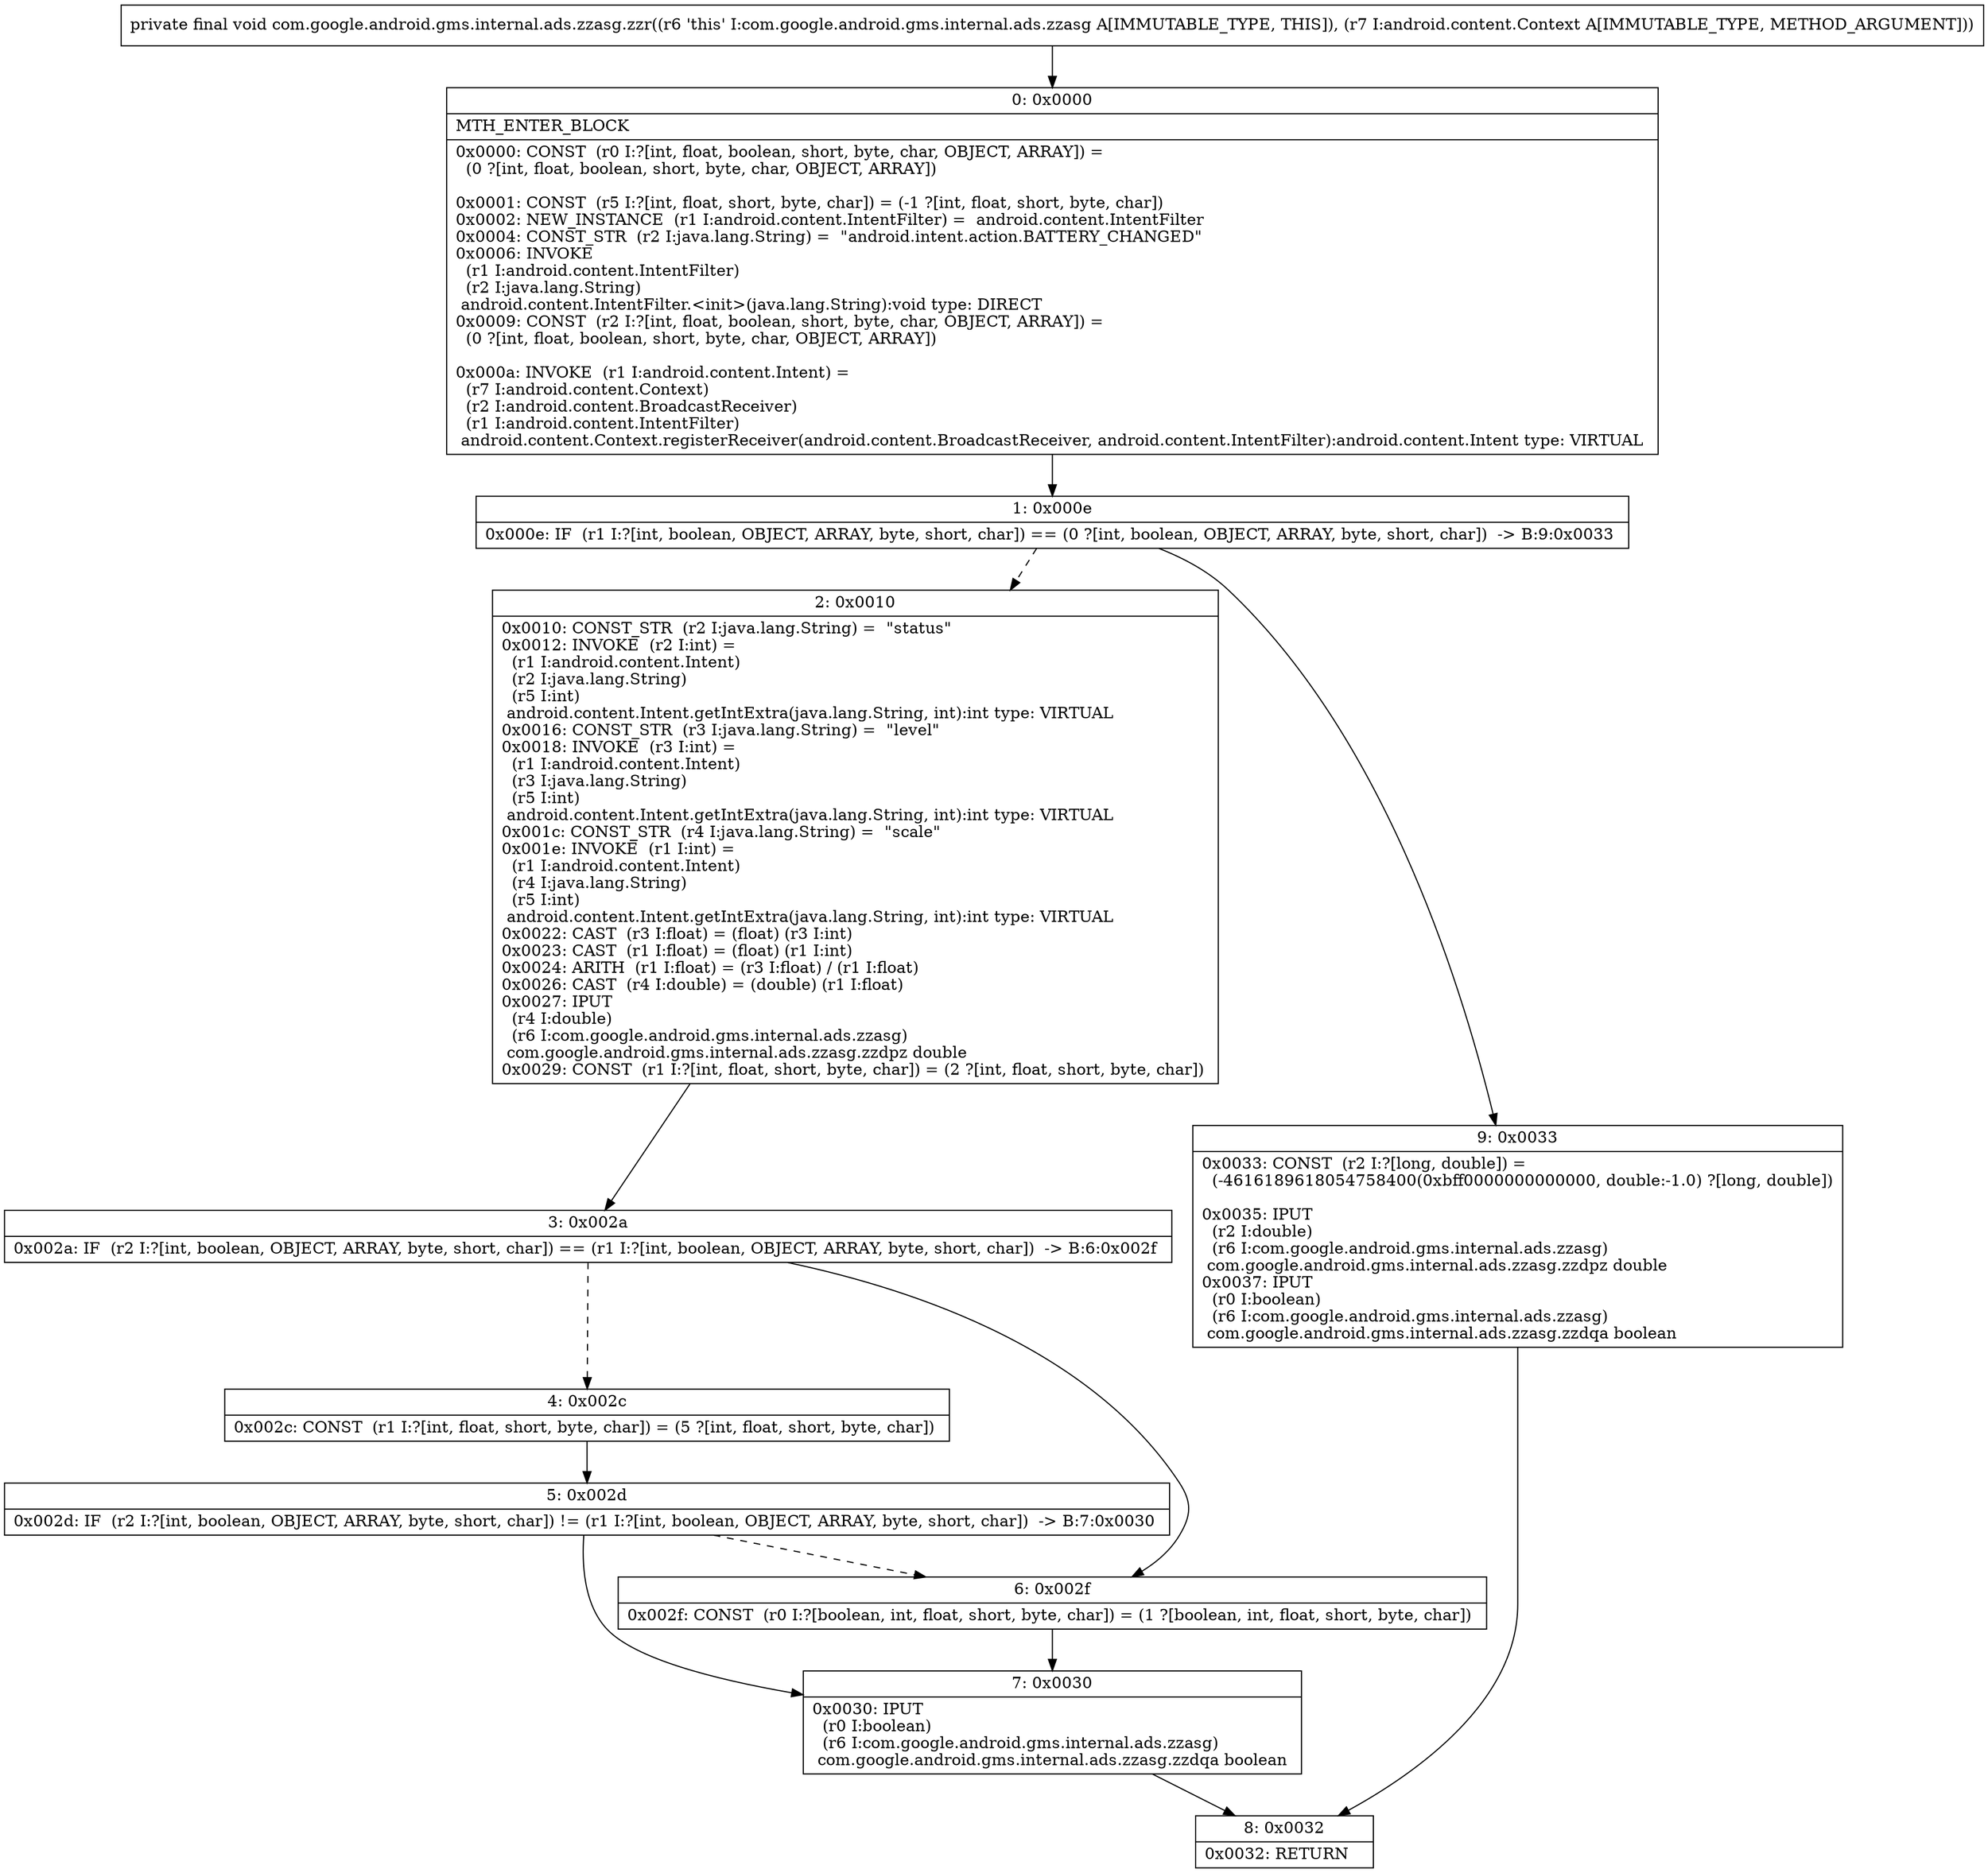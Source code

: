digraph "CFG forcom.google.android.gms.internal.ads.zzasg.zzr(Landroid\/content\/Context;)V" {
Node_0 [shape=record,label="{0\:\ 0x0000|MTH_ENTER_BLOCK\l|0x0000: CONST  (r0 I:?[int, float, boolean, short, byte, char, OBJECT, ARRAY]) = \l  (0 ?[int, float, boolean, short, byte, char, OBJECT, ARRAY])\l \l0x0001: CONST  (r5 I:?[int, float, short, byte, char]) = (\-1 ?[int, float, short, byte, char]) \l0x0002: NEW_INSTANCE  (r1 I:android.content.IntentFilter) =  android.content.IntentFilter \l0x0004: CONST_STR  (r2 I:java.lang.String) =  \"android.intent.action.BATTERY_CHANGED\" \l0x0006: INVOKE  \l  (r1 I:android.content.IntentFilter)\l  (r2 I:java.lang.String)\l android.content.IntentFilter.\<init\>(java.lang.String):void type: DIRECT \l0x0009: CONST  (r2 I:?[int, float, boolean, short, byte, char, OBJECT, ARRAY]) = \l  (0 ?[int, float, boolean, short, byte, char, OBJECT, ARRAY])\l \l0x000a: INVOKE  (r1 I:android.content.Intent) = \l  (r7 I:android.content.Context)\l  (r2 I:android.content.BroadcastReceiver)\l  (r1 I:android.content.IntentFilter)\l android.content.Context.registerReceiver(android.content.BroadcastReceiver, android.content.IntentFilter):android.content.Intent type: VIRTUAL \l}"];
Node_1 [shape=record,label="{1\:\ 0x000e|0x000e: IF  (r1 I:?[int, boolean, OBJECT, ARRAY, byte, short, char]) == (0 ?[int, boolean, OBJECT, ARRAY, byte, short, char])  \-\> B:9:0x0033 \l}"];
Node_2 [shape=record,label="{2\:\ 0x0010|0x0010: CONST_STR  (r2 I:java.lang.String) =  \"status\" \l0x0012: INVOKE  (r2 I:int) = \l  (r1 I:android.content.Intent)\l  (r2 I:java.lang.String)\l  (r5 I:int)\l android.content.Intent.getIntExtra(java.lang.String, int):int type: VIRTUAL \l0x0016: CONST_STR  (r3 I:java.lang.String) =  \"level\" \l0x0018: INVOKE  (r3 I:int) = \l  (r1 I:android.content.Intent)\l  (r3 I:java.lang.String)\l  (r5 I:int)\l android.content.Intent.getIntExtra(java.lang.String, int):int type: VIRTUAL \l0x001c: CONST_STR  (r4 I:java.lang.String) =  \"scale\" \l0x001e: INVOKE  (r1 I:int) = \l  (r1 I:android.content.Intent)\l  (r4 I:java.lang.String)\l  (r5 I:int)\l android.content.Intent.getIntExtra(java.lang.String, int):int type: VIRTUAL \l0x0022: CAST  (r3 I:float) = (float) (r3 I:int) \l0x0023: CAST  (r1 I:float) = (float) (r1 I:int) \l0x0024: ARITH  (r1 I:float) = (r3 I:float) \/ (r1 I:float) \l0x0026: CAST  (r4 I:double) = (double) (r1 I:float) \l0x0027: IPUT  \l  (r4 I:double)\l  (r6 I:com.google.android.gms.internal.ads.zzasg)\l com.google.android.gms.internal.ads.zzasg.zzdpz double \l0x0029: CONST  (r1 I:?[int, float, short, byte, char]) = (2 ?[int, float, short, byte, char]) \l}"];
Node_3 [shape=record,label="{3\:\ 0x002a|0x002a: IF  (r2 I:?[int, boolean, OBJECT, ARRAY, byte, short, char]) == (r1 I:?[int, boolean, OBJECT, ARRAY, byte, short, char])  \-\> B:6:0x002f \l}"];
Node_4 [shape=record,label="{4\:\ 0x002c|0x002c: CONST  (r1 I:?[int, float, short, byte, char]) = (5 ?[int, float, short, byte, char]) \l}"];
Node_5 [shape=record,label="{5\:\ 0x002d|0x002d: IF  (r2 I:?[int, boolean, OBJECT, ARRAY, byte, short, char]) != (r1 I:?[int, boolean, OBJECT, ARRAY, byte, short, char])  \-\> B:7:0x0030 \l}"];
Node_6 [shape=record,label="{6\:\ 0x002f|0x002f: CONST  (r0 I:?[boolean, int, float, short, byte, char]) = (1 ?[boolean, int, float, short, byte, char]) \l}"];
Node_7 [shape=record,label="{7\:\ 0x0030|0x0030: IPUT  \l  (r0 I:boolean)\l  (r6 I:com.google.android.gms.internal.ads.zzasg)\l com.google.android.gms.internal.ads.zzasg.zzdqa boolean \l}"];
Node_8 [shape=record,label="{8\:\ 0x0032|0x0032: RETURN   \l}"];
Node_9 [shape=record,label="{9\:\ 0x0033|0x0033: CONST  (r2 I:?[long, double]) = \l  (\-4616189618054758400(0xbff0000000000000, double:\-1.0) ?[long, double])\l \l0x0035: IPUT  \l  (r2 I:double)\l  (r6 I:com.google.android.gms.internal.ads.zzasg)\l com.google.android.gms.internal.ads.zzasg.zzdpz double \l0x0037: IPUT  \l  (r0 I:boolean)\l  (r6 I:com.google.android.gms.internal.ads.zzasg)\l com.google.android.gms.internal.ads.zzasg.zzdqa boolean \l}"];
MethodNode[shape=record,label="{private final void com.google.android.gms.internal.ads.zzasg.zzr((r6 'this' I:com.google.android.gms.internal.ads.zzasg A[IMMUTABLE_TYPE, THIS]), (r7 I:android.content.Context A[IMMUTABLE_TYPE, METHOD_ARGUMENT])) }"];
MethodNode -> Node_0;
Node_0 -> Node_1;
Node_1 -> Node_2[style=dashed];
Node_1 -> Node_9;
Node_2 -> Node_3;
Node_3 -> Node_4[style=dashed];
Node_3 -> Node_6;
Node_4 -> Node_5;
Node_5 -> Node_6[style=dashed];
Node_5 -> Node_7;
Node_6 -> Node_7;
Node_7 -> Node_8;
Node_9 -> Node_8;
}


